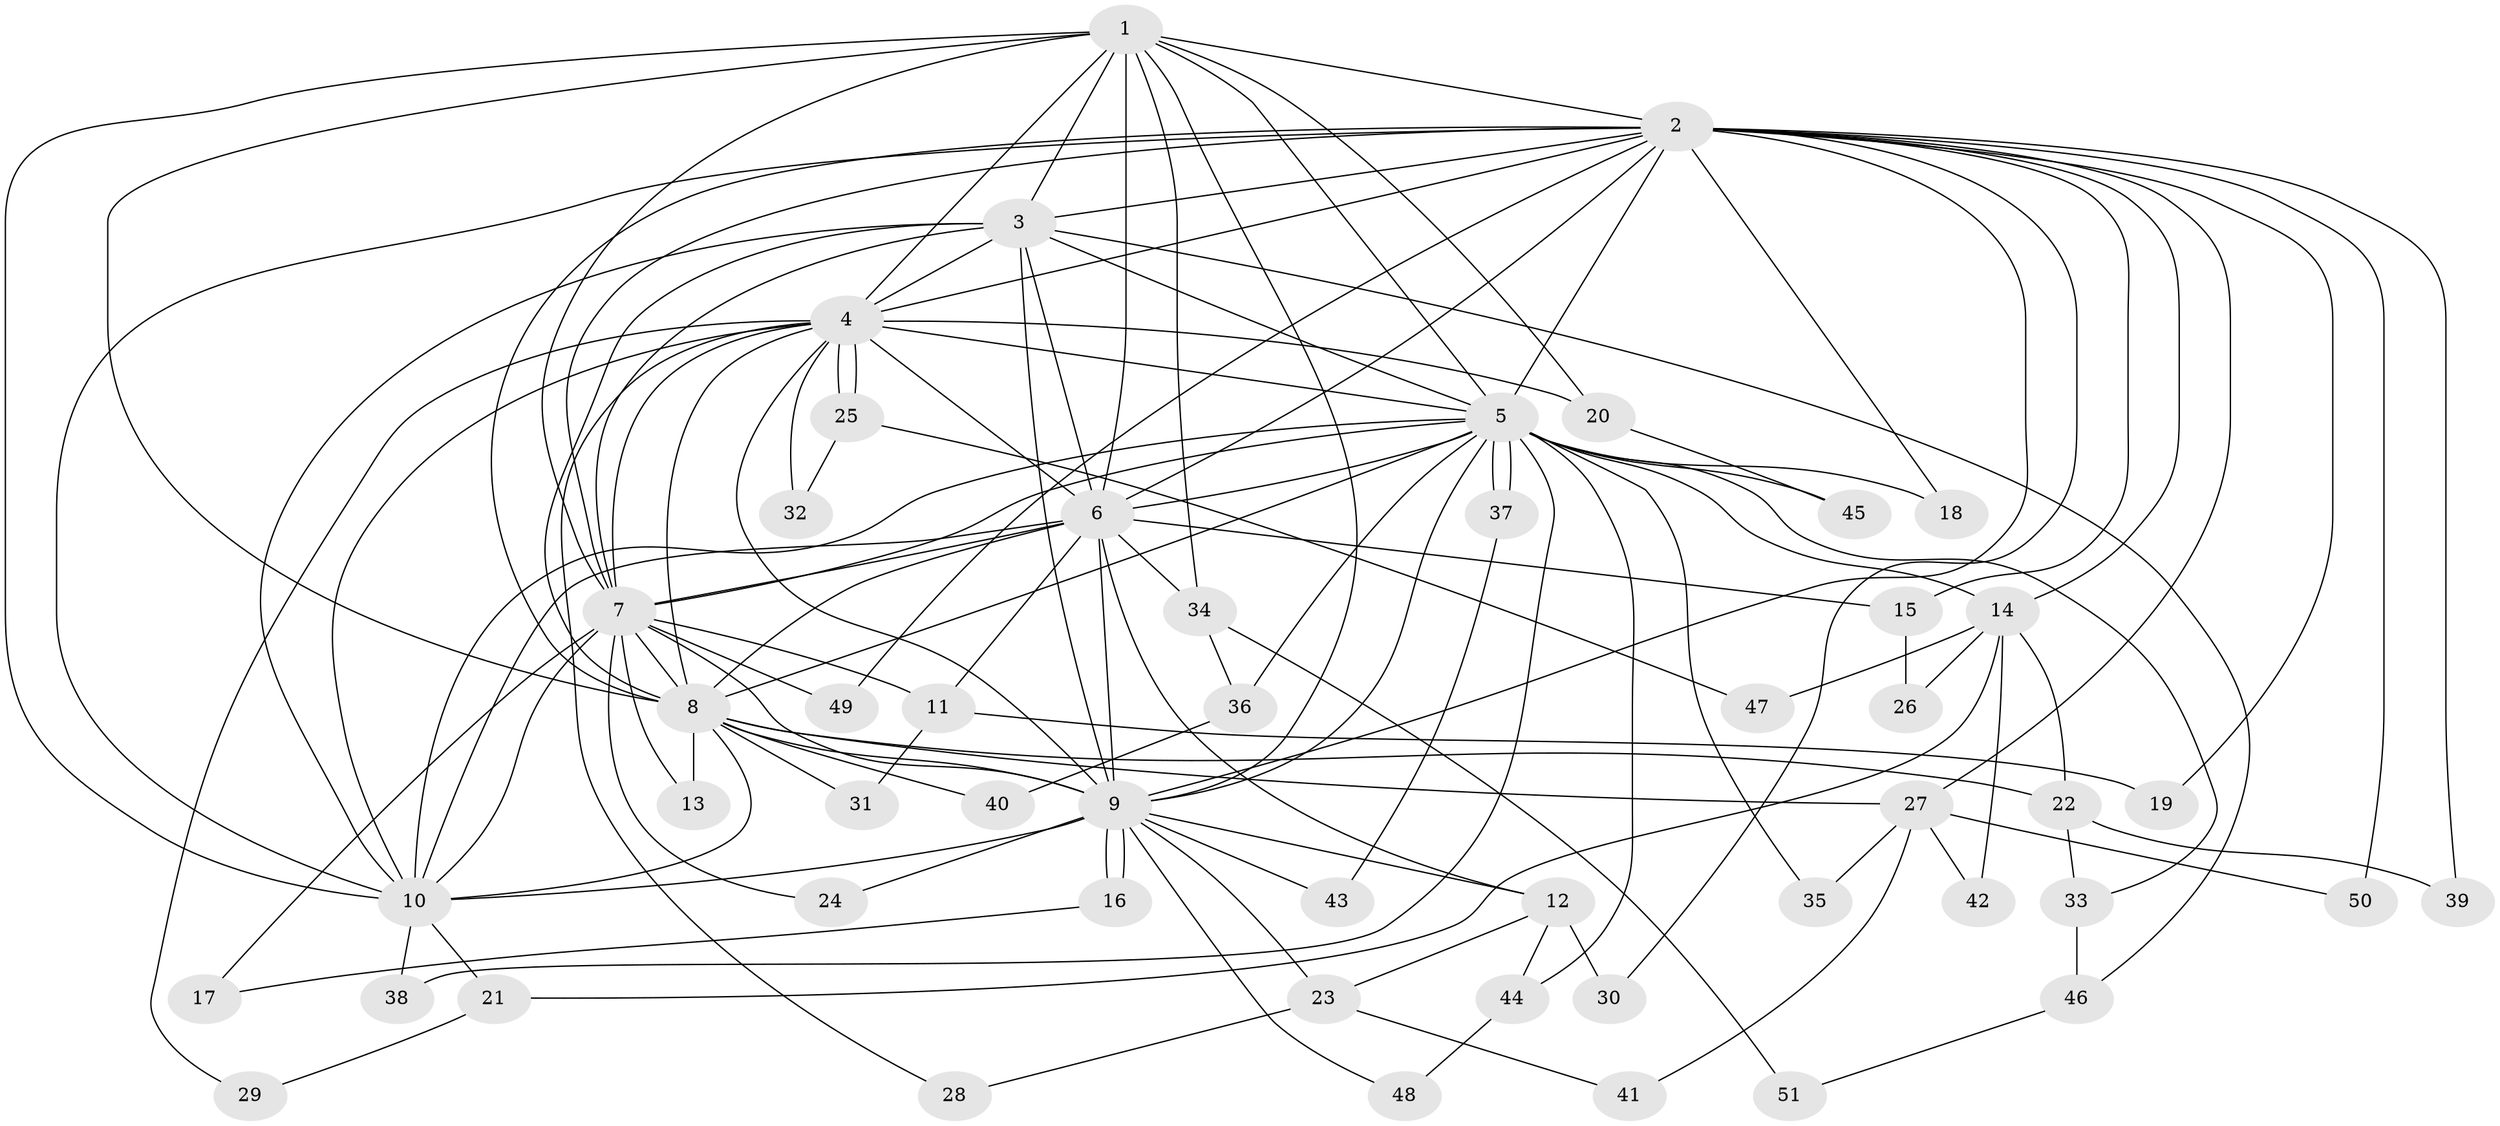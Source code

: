 // coarse degree distribution, {12: 0.0625, 15: 0.03125, 16: 0.03125, 11: 0.03125, 9: 0.03125, 10: 0.03125, 4: 0.09375, 7: 0.03125, 2: 0.4375, 3: 0.15625, 6: 0.03125, 5: 0.03125}
// Generated by graph-tools (version 1.1) at 2025/41/03/06/25 10:41:44]
// undirected, 51 vertices, 127 edges
graph export_dot {
graph [start="1"]
  node [color=gray90,style=filled];
  1;
  2;
  3;
  4;
  5;
  6;
  7;
  8;
  9;
  10;
  11;
  12;
  13;
  14;
  15;
  16;
  17;
  18;
  19;
  20;
  21;
  22;
  23;
  24;
  25;
  26;
  27;
  28;
  29;
  30;
  31;
  32;
  33;
  34;
  35;
  36;
  37;
  38;
  39;
  40;
  41;
  42;
  43;
  44;
  45;
  46;
  47;
  48;
  49;
  50;
  51;
  1 -- 2;
  1 -- 3;
  1 -- 4;
  1 -- 5;
  1 -- 6;
  1 -- 7;
  1 -- 8;
  1 -- 9;
  1 -- 10;
  1 -- 20;
  1 -- 34;
  2 -- 3;
  2 -- 4;
  2 -- 5;
  2 -- 6;
  2 -- 7;
  2 -- 8;
  2 -- 9;
  2 -- 10;
  2 -- 14;
  2 -- 15;
  2 -- 18;
  2 -- 19;
  2 -- 27;
  2 -- 30;
  2 -- 39;
  2 -- 49;
  2 -- 50;
  3 -- 4;
  3 -- 5;
  3 -- 6;
  3 -- 7;
  3 -- 8;
  3 -- 9;
  3 -- 10;
  3 -- 46;
  4 -- 5;
  4 -- 6;
  4 -- 7;
  4 -- 8;
  4 -- 9;
  4 -- 10;
  4 -- 20;
  4 -- 25;
  4 -- 25;
  4 -- 28;
  4 -- 29;
  4 -- 32;
  5 -- 6;
  5 -- 7;
  5 -- 8;
  5 -- 9;
  5 -- 10;
  5 -- 14;
  5 -- 18;
  5 -- 33;
  5 -- 35;
  5 -- 36;
  5 -- 37;
  5 -- 37;
  5 -- 38;
  5 -- 44;
  5 -- 45;
  6 -- 7;
  6 -- 8;
  6 -- 9;
  6 -- 10;
  6 -- 11;
  6 -- 12;
  6 -- 15;
  6 -- 34;
  7 -- 8;
  7 -- 9;
  7 -- 10;
  7 -- 11;
  7 -- 13;
  7 -- 17;
  7 -- 24;
  7 -- 49;
  8 -- 9;
  8 -- 10;
  8 -- 13;
  8 -- 22;
  8 -- 27;
  8 -- 31;
  8 -- 40;
  9 -- 10;
  9 -- 12;
  9 -- 16;
  9 -- 16;
  9 -- 23;
  9 -- 24;
  9 -- 43;
  9 -- 48;
  10 -- 21;
  10 -- 38;
  11 -- 19;
  11 -- 31;
  12 -- 23;
  12 -- 30;
  12 -- 44;
  14 -- 21;
  14 -- 22;
  14 -- 26;
  14 -- 42;
  14 -- 47;
  15 -- 26;
  16 -- 17;
  20 -- 45;
  21 -- 29;
  22 -- 33;
  22 -- 39;
  23 -- 28;
  23 -- 41;
  25 -- 32;
  25 -- 47;
  27 -- 35;
  27 -- 41;
  27 -- 42;
  27 -- 50;
  33 -- 46;
  34 -- 36;
  34 -- 51;
  36 -- 40;
  37 -- 43;
  44 -- 48;
  46 -- 51;
}
